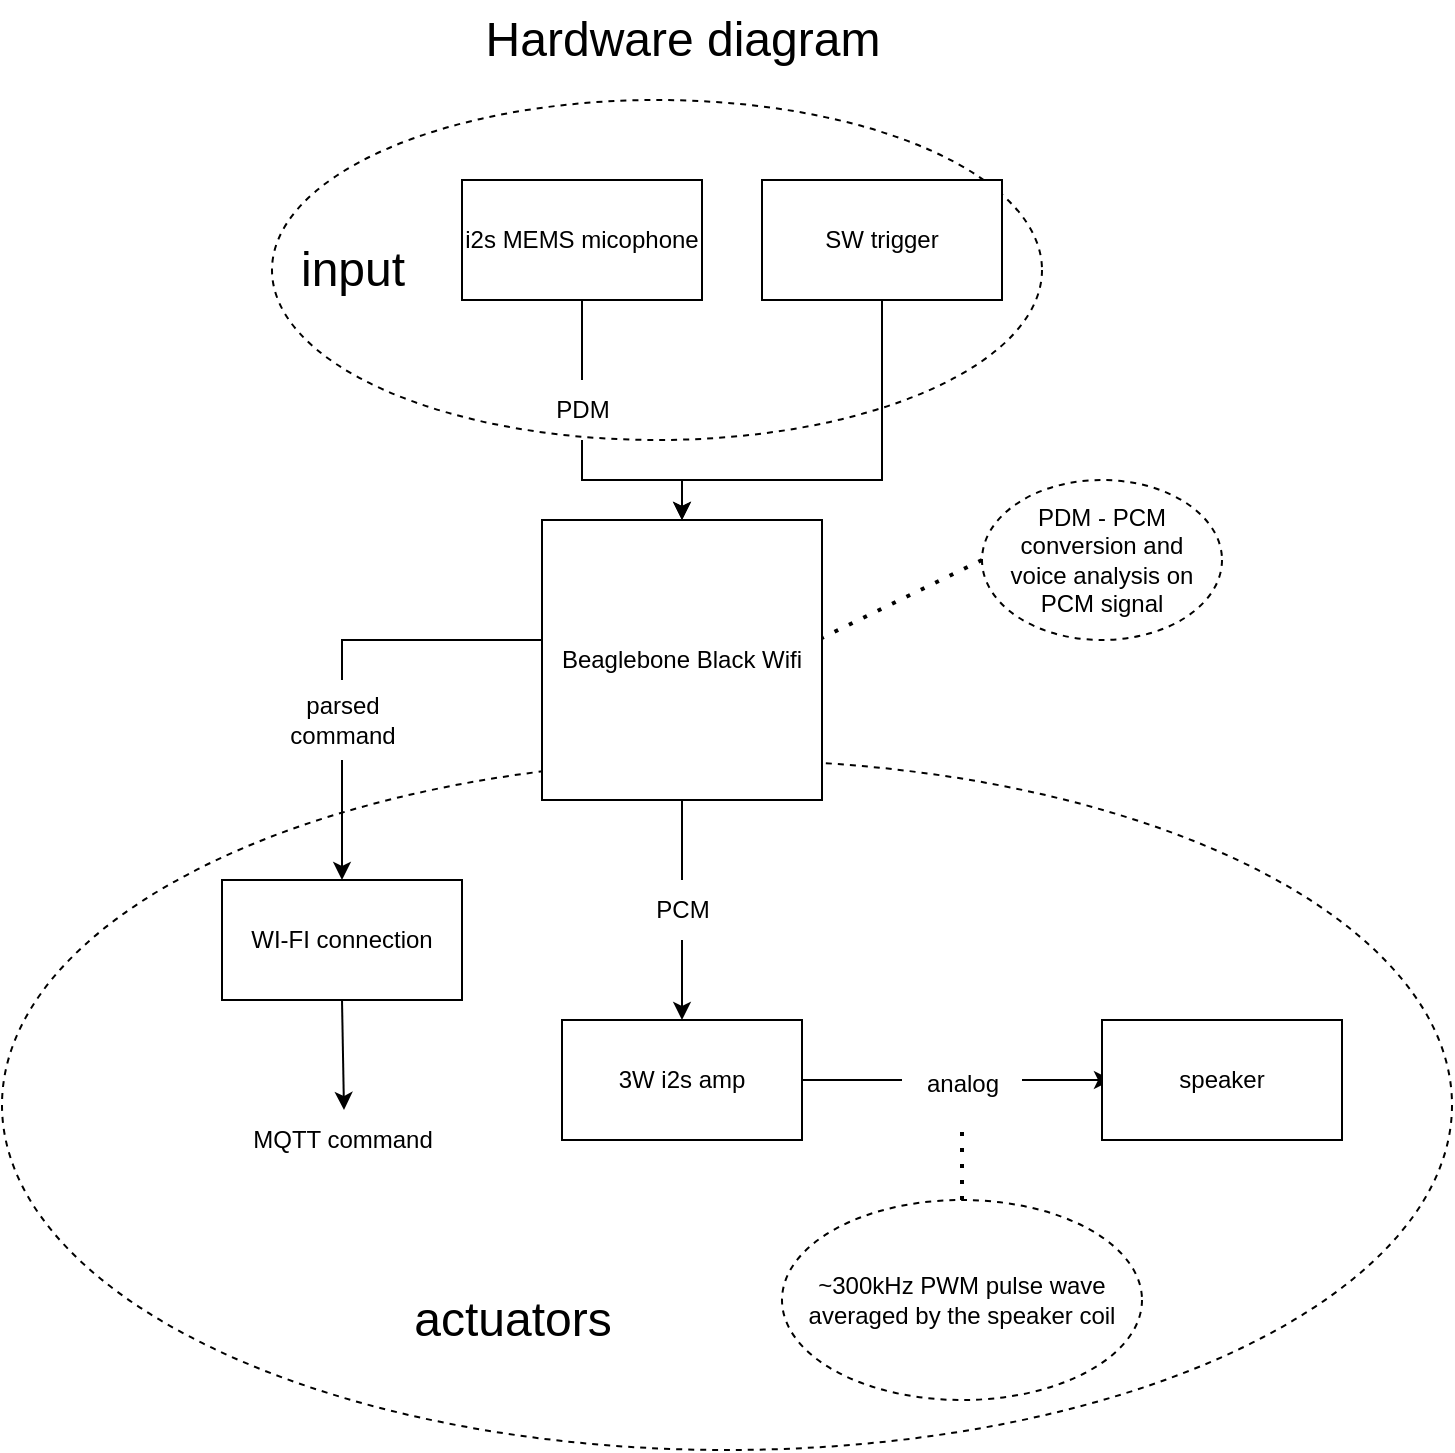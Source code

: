 <mxfile version="20.3.6" type="github">
  <diagram id="sM7dTeMf5jetUyKNvWkQ" name="Page-1">
    <mxGraphModel dx="1422" dy="772" grid="1" gridSize="10" guides="1" tooltips="1" connect="1" arrows="1" fold="1" page="1" pageScale="1" pageWidth="850" pageHeight="1100" math="0" shadow="0">
      <root>
        <mxCell id="0" />
        <mxCell id="1" parent="0" />
        <mxCell id="4S98WuqxxE_fRCDPHOUg-37" value="" style="ellipse;whiteSpace=wrap;html=1;dashed=1;fontSize=16;" vertex="1" parent="1">
          <mxGeometry x="80" y="420" width="725" height="345" as="geometry" />
        </mxCell>
        <mxCell id="4S98WuqxxE_fRCDPHOUg-21" value="" style="ellipse;whiteSpace=wrap;html=1;dashed=1;fontSize=16;" vertex="1" parent="1">
          <mxGeometry x="215" y="90" width="385" height="170" as="geometry" />
        </mxCell>
        <mxCell id="4S98WuqxxE_fRCDPHOUg-1" style="edgeStyle=orthogonalEdgeStyle;rounded=0;orthogonalLoop=1;jettySize=auto;html=1;entryX=0.5;entryY=0;entryDx=0;entryDy=0;startArrow=none;" edge="1" parent="1" source="4S98WuqxxE_fRCDPHOUg-4" target="4S98WuqxxE_fRCDPHOUg-3">
          <mxGeometry relative="1" as="geometry" />
        </mxCell>
        <mxCell id="4S98WuqxxE_fRCDPHOUg-2" value="i2s MEMS micophone" style="rounded=0;whiteSpace=wrap;html=1;" vertex="1" parent="1">
          <mxGeometry x="310" y="130" width="120" height="60" as="geometry" />
        </mxCell>
        <mxCell id="4S98WuqxxE_fRCDPHOUg-48" style="edgeStyle=orthogonalEdgeStyle;rounded=0;orthogonalLoop=1;jettySize=auto;html=1;entryX=0.5;entryY=0;entryDx=0;entryDy=0;fontSize=12;startArrow=none;" edge="1" parent="1" source="4S98WuqxxE_fRCDPHOUg-7" target="4S98WuqxxE_fRCDPHOUg-5">
          <mxGeometry relative="1" as="geometry" />
        </mxCell>
        <mxCell id="4S98WuqxxE_fRCDPHOUg-54" style="edgeStyle=orthogonalEdgeStyle;rounded=0;orthogonalLoop=1;jettySize=auto;html=1;entryX=0.5;entryY=0;entryDx=0;entryDy=0;fontSize=12;endArrow=classic;endFill=1;startArrow=none;" edge="1" parent="1" source="4S98WuqxxE_fRCDPHOUg-45" target="4S98WuqxxE_fRCDPHOUg-43">
          <mxGeometry relative="1" as="geometry" />
        </mxCell>
        <mxCell id="4S98WuqxxE_fRCDPHOUg-3" value="Beaglebone Black Wifi" style="whiteSpace=wrap;html=1;aspect=fixed;" vertex="1" parent="1">
          <mxGeometry x="350" y="300" width="140" height="140" as="geometry" />
        </mxCell>
        <mxCell id="4S98WuqxxE_fRCDPHOUg-30" style="edgeStyle=orthogonalEdgeStyle;rounded=0;orthogonalLoop=1;jettySize=auto;html=1;entryX=0;entryY=0.5;entryDx=0;entryDy=0;fontSize=12;startArrow=none;" edge="1" parent="1" source="4S98WuqxxE_fRCDPHOUg-28">
          <mxGeometry relative="1" as="geometry">
            <mxPoint x="635" y="580" as="targetPoint" />
          </mxGeometry>
        </mxCell>
        <mxCell id="4S98WuqxxE_fRCDPHOUg-5" value="&lt;div&gt;3W i2s amp&lt;/div&gt;" style="rounded=0;whiteSpace=wrap;html=1;" vertex="1" parent="1">
          <mxGeometry x="360" y="550" width="120" height="60" as="geometry" />
        </mxCell>
        <mxCell id="4S98WuqxxE_fRCDPHOUg-9" value="&lt;div&gt;PDM - PCM conversion and&lt;br&gt;&lt;/div&gt;&lt;div&gt;voice analysis on PCM signal&lt;br&gt;&lt;/div&gt;" style="ellipse;whiteSpace=wrap;html=1;dashed=1;" vertex="1" parent="1">
          <mxGeometry x="570" y="280" width="120" height="80" as="geometry" />
        </mxCell>
        <mxCell id="4S98WuqxxE_fRCDPHOUg-12" value="" style="endArrow=none;dashed=1;html=1;dashPattern=1 3;strokeWidth=2;rounded=0;exitX=0;exitY=0.5;exitDx=0;exitDy=0;entryX=1;entryY=0.421;entryDx=0;entryDy=0;entryPerimeter=0;" edge="1" parent="1" source="4S98WuqxxE_fRCDPHOUg-9" target="4S98WuqxxE_fRCDPHOUg-3">
          <mxGeometry width="50" height="50" relative="1" as="geometry">
            <mxPoint x="400" y="430" as="sourcePoint" />
            <mxPoint x="450" y="380" as="targetPoint" />
          </mxGeometry>
        </mxCell>
        <mxCell id="4S98WuqxxE_fRCDPHOUg-14" value="Hardware diagram" style="text;html=1;align=center;verticalAlign=middle;resizable=0;points=[];autosize=1;strokeColor=none;fillColor=none;fontSize=24;" vertex="1" parent="1">
          <mxGeometry x="310" y="40" width="220" height="40" as="geometry" />
        </mxCell>
        <mxCell id="4S98WuqxxE_fRCDPHOUg-17" value="input" style="text;html=1;align=center;verticalAlign=middle;resizable=0;points=[];autosize=1;strokeColor=none;fillColor=none;fontSize=24;" vertex="1" parent="1">
          <mxGeometry x="215" y="155" width="80" height="40" as="geometry" />
        </mxCell>
        <mxCell id="4S98WuqxxE_fRCDPHOUg-4" value="PDM" style="text;html=1;align=center;verticalAlign=middle;resizable=0;points=[];autosize=1;strokeColor=none;fillColor=none;" vertex="1" parent="1">
          <mxGeometry x="345" y="230" width="50" height="30" as="geometry" />
        </mxCell>
        <mxCell id="4S98WuqxxE_fRCDPHOUg-18" value="" style="edgeStyle=orthogonalEdgeStyle;rounded=0;orthogonalLoop=1;jettySize=auto;html=1;entryX=0.5;entryY=0;entryDx=0;entryDy=0;endArrow=none;" edge="1" parent="1" source="4S98WuqxxE_fRCDPHOUg-2" target="4S98WuqxxE_fRCDPHOUg-4">
          <mxGeometry relative="1" as="geometry">
            <mxPoint x="420" y="200" as="sourcePoint" />
            <mxPoint x="420" y="300" as="targetPoint" />
          </mxGeometry>
        </mxCell>
        <mxCell id="4S98WuqxxE_fRCDPHOUg-24" style="edgeStyle=orthogonalEdgeStyle;rounded=0;orthogonalLoop=1;jettySize=auto;html=1;entryX=0.5;entryY=0;entryDx=0;entryDy=0;fontSize=16;" edge="1" parent="1" source="4S98WuqxxE_fRCDPHOUg-22" target="4S98WuqxxE_fRCDPHOUg-3">
          <mxGeometry relative="1" as="geometry">
            <Array as="points">
              <mxPoint x="520" y="280" />
              <mxPoint x="420" y="280" />
            </Array>
          </mxGeometry>
        </mxCell>
        <mxCell id="4S98WuqxxE_fRCDPHOUg-22" value="SW trigger" style="rounded=0;whiteSpace=wrap;html=1;" vertex="1" parent="1">
          <mxGeometry x="460" y="130" width="120" height="60" as="geometry" />
        </mxCell>
        <mxCell id="4S98WuqxxE_fRCDPHOUg-26" value="speaker" style="rounded=0;whiteSpace=wrap;html=1;" vertex="1" parent="1">
          <mxGeometry x="630" y="550" width="120" height="60" as="geometry" />
        </mxCell>
        <mxCell id="4S98WuqxxE_fRCDPHOUg-28" value="&lt;font style=&quot;font-size: 12px;&quot;&gt;analog&lt;/font&gt;" style="text;html=1;align=center;verticalAlign=middle;resizable=0;points=[];autosize=1;strokeColor=none;fillColor=none;fontSize=16;" vertex="1" parent="1">
          <mxGeometry x="530" y="565" width="60" height="30" as="geometry" />
        </mxCell>
        <mxCell id="4S98WuqxxE_fRCDPHOUg-32" value="" style="edgeStyle=orthogonalEdgeStyle;rounded=0;orthogonalLoop=1;jettySize=auto;html=1;entryX=0;entryY=0.5;entryDx=0;entryDy=0;fontSize=12;endArrow=none;" edge="1" parent="1" source="4S98WuqxxE_fRCDPHOUg-5" target="4S98WuqxxE_fRCDPHOUg-28">
          <mxGeometry relative="1" as="geometry">
            <mxPoint x="485" y="585" as="sourcePoint" />
            <mxPoint x="635" y="585" as="targetPoint" />
          </mxGeometry>
        </mxCell>
        <mxCell id="4S98WuqxxE_fRCDPHOUg-33" value="~300kHz PWM pulse wave averaged by the speaker coil" style="ellipse;whiteSpace=wrap;html=1;dashed=1;" vertex="1" parent="1">
          <mxGeometry x="470" y="640" width="180" height="100" as="geometry" />
        </mxCell>
        <mxCell id="4S98WuqxxE_fRCDPHOUg-38" value="actuators" style="text;html=1;align=center;verticalAlign=middle;resizable=0;points=[];autosize=1;strokeColor=none;fillColor=none;fontSize=24;" vertex="1" parent="1">
          <mxGeometry x="275" y="680" width="120" height="40" as="geometry" />
        </mxCell>
        <mxCell id="4S98WuqxxE_fRCDPHOUg-43" value="WI-FI connection" style="rounded=0;whiteSpace=wrap;html=1;" vertex="1" parent="1">
          <mxGeometry x="190" y="480" width="120" height="60" as="geometry" />
        </mxCell>
        <mxCell id="4S98WuqxxE_fRCDPHOUg-7" value="PCM" style="text;html=1;align=center;verticalAlign=middle;resizable=0;points=[];autosize=1;strokeColor=none;fillColor=none;" vertex="1" parent="1">
          <mxGeometry x="395" y="480" width="50" height="30" as="geometry" />
        </mxCell>
        <mxCell id="4S98WuqxxE_fRCDPHOUg-49" value="" style="edgeStyle=orthogonalEdgeStyle;rounded=0;orthogonalLoop=1;jettySize=auto;html=1;entryX=0.5;entryY=0;entryDx=0;entryDy=0;fontSize=12;endArrow=none;" edge="1" parent="1" source="4S98WuqxxE_fRCDPHOUg-3" target="4S98WuqxxE_fRCDPHOUg-7">
          <mxGeometry relative="1" as="geometry">
            <mxPoint x="420" y="440" as="sourcePoint" />
            <mxPoint x="420" y="550" as="targetPoint" />
          </mxGeometry>
        </mxCell>
        <mxCell id="4S98WuqxxE_fRCDPHOUg-53" value="" style="endArrow=none;dashed=1;html=1;dashPattern=1 3;strokeWidth=2;rounded=0;fontSize=12;exitX=0.5;exitY=0;exitDx=0;exitDy=0;entryX=0.5;entryY=1.167;entryDx=0;entryDy=0;entryPerimeter=0;" edge="1" parent="1" source="4S98WuqxxE_fRCDPHOUg-33" target="4S98WuqxxE_fRCDPHOUg-28">
          <mxGeometry width="50" height="50" relative="1" as="geometry">
            <mxPoint x="400" y="520" as="sourcePoint" />
            <mxPoint x="450" y="470" as="targetPoint" />
          </mxGeometry>
        </mxCell>
        <mxCell id="4S98WuqxxE_fRCDPHOUg-45" value="&lt;div&gt;parsed &lt;br&gt;&lt;/div&gt;&lt;div&gt;command&lt;/div&gt;" style="text;html=1;align=center;verticalAlign=middle;resizable=0;points=[];autosize=1;strokeColor=none;fillColor=none;fontSize=12;" vertex="1" parent="1">
          <mxGeometry x="210" y="380" width="80" height="40" as="geometry" />
        </mxCell>
        <mxCell id="4S98WuqxxE_fRCDPHOUg-55" value="" style="edgeStyle=orthogonalEdgeStyle;rounded=0;orthogonalLoop=1;jettySize=auto;html=1;entryX=0.5;entryY=0;entryDx=0;entryDy=0;fontSize=12;endArrow=none;endFill=1;" edge="1" parent="1" source="4S98WuqxxE_fRCDPHOUg-3" target="4S98WuqxxE_fRCDPHOUg-45">
          <mxGeometry relative="1" as="geometry">
            <mxPoint x="350" y="370" as="sourcePoint" />
            <mxPoint x="250" y="480" as="targetPoint" />
            <Array as="points">
              <mxPoint x="250" y="360" />
            </Array>
          </mxGeometry>
        </mxCell>
        <mxCell id="4S98WuqxxE_fRCDPHOUg-56" value="" style="endArrow=classic;html=1;rounded=0;fontSize=12;exitX=0.5;exitY=1;exitDx=0;exitDy=0;" edge="1" parent="1" source="4S98WuqxxE_fRCDPHOUg-43">
          <mxGeometry width="50" height="50" relative="1" as="geometry">
            <mxPoint x="400" y="460" as="sourcePoint" />
            <mxPoint x="251" y="595" as="targetPoint" />
          </mxGeometry>
        </mxCell>
        <mxCell id="4S98WuqxxE_fRCDPHOUg-57" value="MQTT command" style="text;html=1;align=center;verticalAlign=middle;resizable=0;points=[];autosize=1;strokeColor=none;fillColor=none;fontSize=12;" vertex="1" parent="1">
          <mxGeometry x="195" y="595" width="110" height="30" as="geometry" />
        </mxCell>
      </root>
    </mxGraphModel>
  </diagram>
</mxfile>
